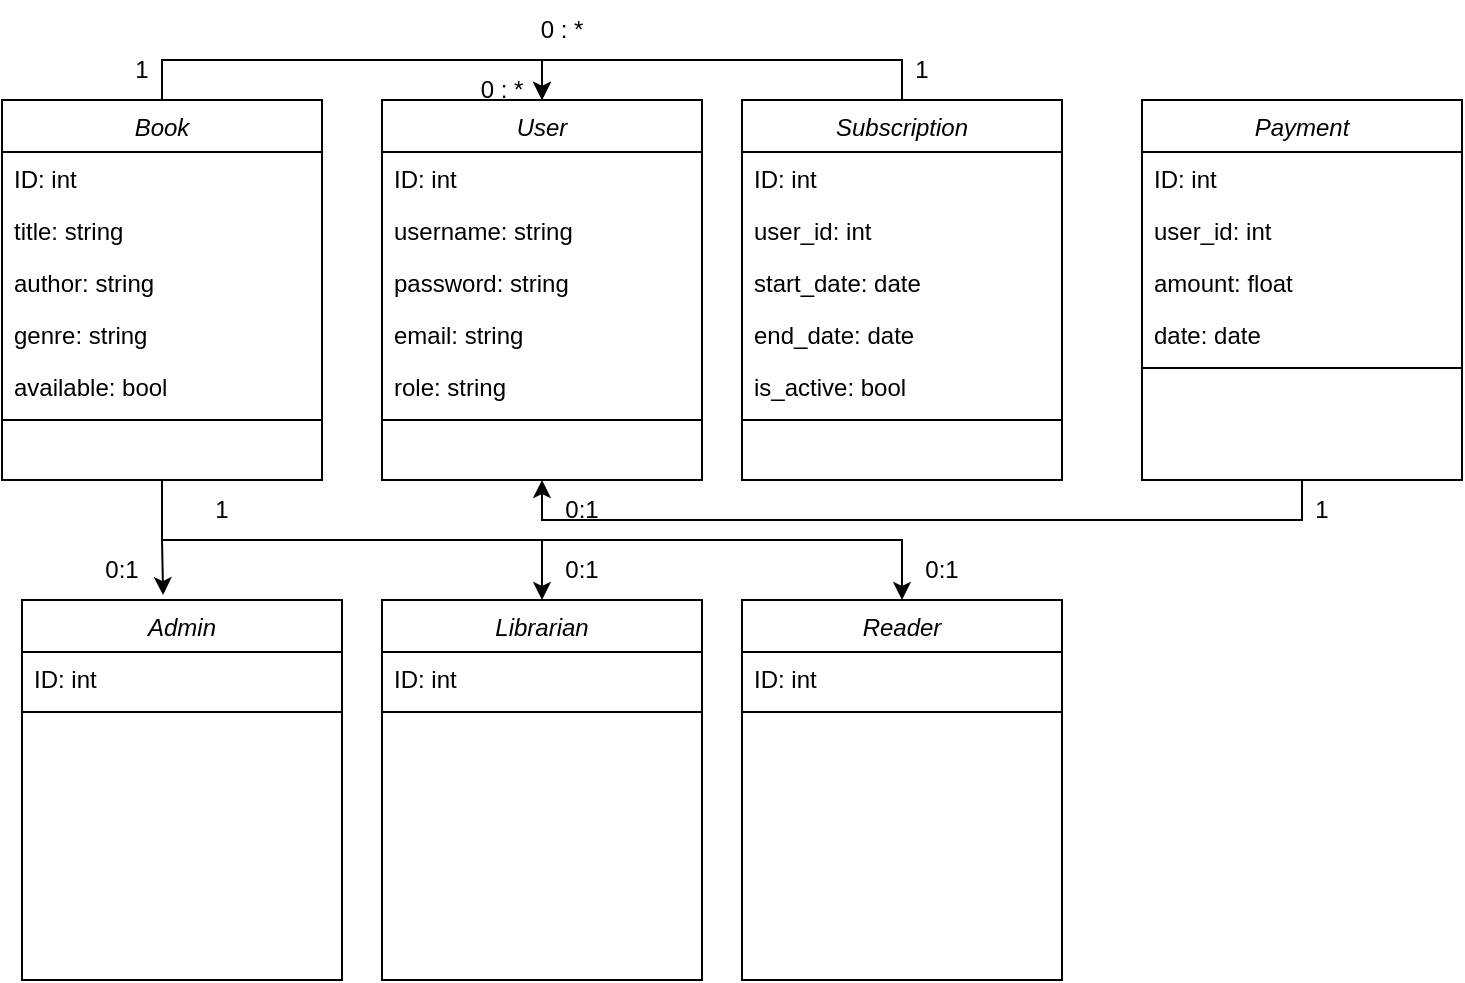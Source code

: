<mxfile version="22.1.8" type="device">
  <diagram id="C5RBs43oDa-KdzZeNtuy" name="Page-1">
    <mxGraphModel dx="435" dy="487" grid="1" gridSize="10" guides="1" tooltips="1" connect="1" arrows="1" fold="1" page="1" pageScale="1" pageWidth="827" pageHeight="1169" math="0" shadow="0">
      <root>
        <mxCell id="WIyWlLk6GJQsqaUBKTNV-0" />
        <mxCell id="WIyWlLk6GJQsqaUBKTNV-1" parent="WIyWlLk6GJQsqaUBKTNV-0" />
        <mxCell id="zkfFHV4jXpPFQw0GAbJ--0" value="User" style="swimlane;fontStyle=2;align=center;verticalAlign=top;childLayout=stackLayout;horizontal=1;startSize=26;horizontalStack=0;resizeParent=1;resizeLast=0;collapsible=1;marginBottom=0;rounded=0;shadow=0;strokeWidth=1;" parent="WIyWlLk6GJQsqaUBKTNV-1" vertex="1">
          <mxGeometry x="220" y="120" width="160" height="190" as="geometry">
            <mxRectangle x="230" y="140" width="160" height="26" as="alternateBounds" />
          </mxGeometry>
        </mxCell>
        <mxCell id="zkfFHV4jXpPFQw0GAbJ--1" value="ID: int" style="text;align=left;verticalAlign=top;spacingLeft=4;spacingRight=4;overflow=hidden;rotatable=0;points=[[0,0.5],[1,0.5]];portConstraint=eastwest;" parent="zkfFHV4jXpPFQw0GAbJ--0" vertex="1">
          <mxGeometry y="26" width="160" height="26" as="geometry" />
        </mxCell>
        <mxCell id="zkfFHV4jXpPFQw0GAbJ--2" value="username: string" style="text;align=left;verticalAlign=top;spacingLeft=4;spacingRight=4;overflow=hidden;rotatable=0;points=[[0,0.5],[1,0.5]];portConstraint=eastwest;rounded=0;shadow=0;html=0;" parent="zkfFHV4jXpPFQw0GAbJ--0" vertex="1">
          <mxGeometry y="52" width="160" height="26" as="geometry" />
        </mxCell>
        <mxCell id="zkfFHV4jXpPFQw0GAbJ--3" value="password: string" style="text;align=left;verticalAlign=top;spacingLeft=4;spacingRight=4;overflow=hidden;rotatable=0;points=[[0,0.5],[1,0.5]];portConstraint=eastwest;rounded=0;shadow=0;html=0;" parent="zkfFHV4jXpPFQw0GAbJ--0" vertex="1">
          <mxGeometry y="78" width="160" height="26" as="geometry" />
        </mxCell>
        <mxCell id="6E3Esb4WBEd-XGrrnNmf-0" value="email: string" style="text;align=left;verticalAlign=top;spacingLeft=4;spacingRight=4;overflow=hidden;rotatable=0;points=[[0,0.5],[1,0.5]];portConstraint=eastwest;rounded=0;shadow=0;html=0;" parent="zkfFHV4jXpPFQw0GAbJ--0" vertex="1">
          <mxGeometry y="104" width="160" height="26" as="geometry" />
        </mxCell>
        <mxCell id="6E3Esb4WBEd-XGrrnNmf-1" value="role: string" style="text;align=left;verticalAlign=top;spacingLeft=4;spacingRight=4;overflow=hidden;rotatable=0;points=[[0,0.5],[1,0.5]];portConstraint=eastwest;rounded=0;shadow=0;html=0;" parent="zkfFHV4jXpPFQw0GAbJ--0" vertex="1">
          <mxGeometry y="130" width="160" height="26" as="geometry" />
        </mxCell>
        <mxCell id="zkfFHV4jXpPFQw0GAbJ--4" value="" style="line;html=1;strokeWidth=1;align=left;verticalAlign=middle;spacingTop=-1;spacingLeft=3;spacingRight=3;rotatable=0;labelPosition=right;points=[];portConstraint=eastwest;" parent="zkfFHV4jXpPFQw0GAbJ--0" vertex="1">
          <mxGeometry y="156" width="160" height="8" as="geometry" />
        </mxCell>
        <mxCell id="9zOza0GsXo4l87shUrGx-17" style="edgeStyle=orthogonalEdgeStyle;rounded=0;orthogonalLoop=1;jettySize=auto;html=1;exitX=0.5;exitY=1;exitDx=0;exitDy=0;entryX=0.5;entryY=0;entryDx=0;entryDy=0;" edge="1" parent="WIyWlLk6GJQsqaUBKTNV-1" source="6E3Esb4WBEd-XGrrnNmf-3" target="9zOza0GsXo4l87shUrGx-14">
          <mxGeometry relative="1" as="geometry" />
        </mxCell>
        <mxCell id="9zOza0GsXo4l87shUrGx-23" style="edgeStyle=orthogonalEdgeStyle;rounded=0;orthogonalLoop=1;jettySize=auto;html=1;exitX=0.5;exitY=1;exitDx=0;exitDy=0;entryX=0.5;entryY=0;entryDx=0;entryDy=0;" edge="1" parent="WIyWlLk6GJQsqaUBKTNV-1" source="6E3Esb4WBEd-XGrrnNmf-3" target="9zOza0GsXo4l87shUrGx-7">
          <mxGeometry relative="1" as="geometry" />
        </mxCell>
        <mxCell id="9zOza0GsXo4l87shUrGx-29" style="edgeStyle=orthogonalEdgeStyle;rounded=0;orthogonalLoop=1;jettySize=auto;html=1;exitX=0.5;exitY=0;exitDx=0;exitDy=0;entryX=0.5;entryY=0;entryDx=0;entryDy=0;" edge="1" parent="WIyWlLk6GJQsqaUBKTNV-1" source="6E3Esb4WBEd-XGrrnNmf-3" target="zkfFHV4jXpPFQw0GAbJ--0">
          <mxGeometry relative="1" as="geometry" />
        </mxCell>
        <mxCell id="6E3Esb4WBEd-XGrrnNmf-3" value="Book" style="swimlane;fontStyle=2;align=center;verticalAlign=top;childLayout=stackLayout;horizontal=1;startSize=26;horizontalStack=0;resizeParent=1;resizeLast=0;collapsible=1;marginBottom=0;rounded=0;shadow=0;strokeWidth=1;" parent="WIyWlLk6GJQsqaUBKTNV-1" vertex="1">
          <mxGeometry x="30" y="120" width="160" height="190" as="geometry">
            <mxRectangle x="230" y="140" width="160" height="26" as="alternateBounds" />
          </mxGeometry>
        </mxCell>
        <mxCell id="6E3Esb4WBEd-XGrrnNmf-4" value="ID: int" style="text;align=left;verticalAlign=top;spacingLeft=4;spacingRight=4;overflow=hidden;rotatable=0;points=[[0,0.5],[1,0.5]];portConstraint=eastwest;" parent="6E3Esb4WBEd-XGrrnNmf-3" vertex="1">
          <mxGeometry y="26" width="160" height="26" as="geometry" />
        </mxCell>
        <mxCell id="6E3Esb4WBEd-XGrrnNmf-5" value="title: string" style="text;align=left;verticalAlign=top;spacingLeft=4;spacingRight=4;overflow=hidden;rotatable=0;points=[[0,0.5],[1,0.5]];portConstraint=eastwest;rounded=0;shadow=0;html=0;" parent="6E3Esb4WBEd-XGrrnNmf-3" vertex="1">
          <mxGeometry y="52" width="160" height="26" as="geometry" />
        </mxCell>
        <mxCell id="6E3Esb4WBEd-XGrrnNmf-6" value="author: string" style="text;align=left;verticalAlign=top;spacingLeft=4;spacingRight=4;overflow=hidden;rotatable=0;points=[[0,0.5],[1,0.5]];portConstraint=eastwest;rounded=0;shadow=0;html=0;" parent="6E3Esb4WBEd-XGrrnNmf-3" vertex="1">
          <mxGeometry y="78" width="160" height="26" as="geometry" />
        </mxCell>
        <mxCell id="6E3Esb4WBEd-XGrrnNmf-7" value="genre: string" style="text;align=left;verticalAlign=top;spacingLeft=4;spacingRight=4;overflow=hidden;rotatable=0;points=[[0,0.5],[1,0.5]];portConstraint=eastwest;rounded=0;shadow=0;html=0;" parent="6E3Esb4WBEd-XGrrnNmf-3" vertex="1">
          <mxGeometry y="104" width="160" height="26" as="geometry" />
        </mxCell>
        <mxCell id="6E3Esb4WBEd-XGrrnNmf-8" value="available: bool" style="text;align=left;verticalAlign=top;spacingLeft=4;spacingRight=4;overflow=hidden;rotatable=0;points=[[0,0.5],[1,0.5]];portConstraint=eastwest;rounded=0;shadow=0;html=0;" parent="6E3Esb4WBEd-XGrrnNmf-3" vertex="1">
          <mxGeometry y="130" width="160" height="26" as="geometry" />
        </mxCell>
        <mxCell id="6E3Esb4WBEd-XGrrnNmf-9" value="" style="line;html=1;strokeWidth=1;align=left;verticalAlign=middle;spacingTop=-1;spacingLeft=3;spacingRight=3;rotatable=0;labelPosition=right;points=[];portConstraint=eastwest;" parent="6E3Esb4WBEd-XGrrnNmf-3" vertex="1">
          <mxGeometry y="156" width="160" height="8" as="geometry" />
        </mxCell>
        <mxCell id="9zOza0GsXo4l87shUrGx-32" style="edgeStyle=orthogonalEdgeStyle;rounded=0;orthogonalLoop=1;jettySize=auto;html=1;exitX=0.5;exitY=1;exitDx=0;exitDy=0;entryX=0.5;entryY=1;entryDx=0;entryDy=0;" edge="1" parent="WIyWlLk6GJQsqaUBKTNV-1" source="6E3Esb4WBEd-XGrrnNmf-10" target="zkfFHV4jXpPFQw0GAbJ--0">
          <mxGeometry relative="1" as="geometry" />
        </mxCell>
        <mxCell id="6E3Esb4WBEd-XGrrnNmf-10" value="Payment" style="swimlane;fontStyle=2;align=center;verticalAlign=top;childLayout=stackLayout;horizontal=1;startSize=26;horizontalStack=0;resizeParent=1;resizeLast=0;collapsible=1;marginBottom=0;rounded=0;shadow=0;strokeWidth=1;" parent="WIyWlLk6GJQsqaUBKTNV-1" vertex="1">
          <mxGeometry x="600" y="120" width="160" height="190" as="geometry">
            <mxRectangle x="230" y="140" width="160" height="26" as="alternateBounds" />
          </mxGeometry>
        </mxCell>
        <mxCell id="6E3Esb4WBEd-XGrrnNmf-11" value="ID: int" style="text;align=left;verticalAlign=top;spacingLeft=4;spacingRight=4;overflow=hidden;rotatable=0;points=[[0,0.5],[1,0.5]];portConstraint=eastwest;" parent="6E3Esb4WBEd-XGrrnNmf-10" vertex="1">
          <mxGeometry y="26" width="160" height="26" as="geometry" />
        </mxCell>
        <mxCell id="6E3Esb4WBEd-XGrrnNmf-12" value="user_id: int" style="text;align=left;verticalAlign=top;spacingLeft=4;spacingRight=4;overflow=hidden;rotatable=0;points=[[0,0.5],[1,0.5]];portConstraint=eastwest;rounded=0;shadow=0;html=0;" parent="6E3Esb4WBEd-XGrrnNmf-10" vertex="1">
          <mxGeometry y="52" width="160" height="26" as="geometry" />
        </mxCell>
        <mxCell id="6E3Esb4WBEd-XGrrnNmf-13" value="amount: float&#xa;" style="text;align=left;verticalAlign=top;spacingLeft=4;spacingRight=4;overflow=hidden;rotatable=0;points=[[0,0.5],[1,0.5]];portConstraint=eastwest;rounded=0;shadow=0;html=0;" parent="6E3Esb4WBEd-XGrrnNmf-10" vertex="1">
          <mxGeometry y="78" width="160" height="26" as="geometry" />
        </mxCell>
        <mxCell id="6E3Esb4WBEd-XGrrnNmf-14" value="date: date" style="text;align=left;verticalAlign=top;spacingLeft=4;spacingRight=4;overflow=hidden;rotatable=0;points=[[0,0.5],[1,0.5]];portConstraint=eastwest;rounded=0;shadow=0;html=0;" parent="6E3Esb4WBEd-XGrrnNmf-10" vertex="1">
          <mxGeometry y="104" width="160" height="26" as="geometry" />
        </mxCell>
        <mxCell id="6E3Esb4WBEd-XGrrnNmf-16" value="" style="line;html=1;strokeWidth=1;align=left;verticalAlign=middle;spacingTop=-1;spacingLeft=3;spacingRight=3;rotatable=0;labelPosition=right;points=[];portConstraint=eastwest;" parent="6E3Esb4WBEd-XGrrnNmf-10" vertex="1">
          <mxGeometry y="130" width="160" height="8" as="geometry" />
        </mxCell>
        <mxCell id="9zOza0GsXo4l87shUrGx-26" style="edgeStyle=orthogonalEdgeStyle;rounded=0;orthogonalLoop=1;jettySize=auto;html=1;exitX=0.5;exitY=0;exitDx=0;exitDy=0;entryX=0.5;entryY=0;entryDx=0;entryDy=0;" edge="1" parent="WIyWlLk6GJQsqaUBKTNV-1" source="6E3Esb4WBEd-XGrrnNmf-17" target="zkfFHV4jXpPFQw0GAbJ--0">
          <mxGeometry relative="1" as="geometry" />
        </mxCell>
        <mxCell id="6E3Esb4WBEd-XGrrnNmf-17" value="Subscription" style="swimlane;fontStyle=2;align=center;verticalAlign=top;childLayout=stackLayout;horizontal=1;startSize=26;horizontalStack=0;resizeParent=1;resizeLast=0;collapsible=1;marginBottom=0;rounded=0;shadow=0;strokeWidth=1;" parent="WIyWlLk6GJQsqaUBKTNV-1" vertex="1">
          <mxGeometry x="400" y="120" width="160" height="190" as="geometry">
            <mxRectangle x="230" y="140" width="160" height="26" as="alternateBounds" />
          </mxGeometry>
        </mxCell>
        <mxCell id="6E3Esb4WBEd-XGrrnNmf-18" value="ID: int" style="text;align=left;verticalAlign=top;spacingLeft=4;spacingRight=4;overflow=hidden;rotatable=0;points=[[0,0.5],[1,0.5]];portConstraint=eastwest;" parent="6E3Esb4WBEd-XGrrnNmf-17" vertex="1">
          <mxGeometry y="26" width="160" height="26" as="geometry" />
        </mxCell>
        <mxCell id="6E3Esb4WBEd-XGrrnNmf-19" value="user_id: int" style="text;align=left;verticalAlign=top;spacingLeft=4;spacingRight=4;overflow=hidden;rotatable=0;points=[[0,0.5],[1,0.5]];portConstraint=eastwest;rounded=0;shadow=0;html=0;" parent="6E3Esb4WBEd-XGrrnNmf-17" vertex="1">
          <mxGeometry y="52" width="160" height="26" as="geometry" />
        </mxCell>
        <mxCell id="6E3Esb4WBEd-XGrrnNmf-20" value="start_date: date" style="text;align=left;verticalAlign=top;spacingLeft=4;spacingRight=4;overflow=hidden;rotatable=0;points=[[0,0.5],[1,0.5]];portConstraint=eastwest;rounded=0;shadow=0;html=0;" parent="6E3Esb4WBEd-XGrrnNmf-17" vertex="1">
          <mxGeometry y="78" width="160" height="26" as="geometry" />
        </mxCell>
        <mxCell id="6E3Esb4WBEd-XGrrnNmf-21" value="end_date: date" style="text;align=left;verticalAlign=top;spacingLeft=4;spacingRight=4;overflow=hidden;rotatable=0;points=[[0,0.5],[1,0.5]];portConstraint=eastwest;rounded=0;shadow=0;html=0;" parent="6E3Esb4WBEd-XGrrnNmf-17" vertex="1">
          <mxGeometry y="104" width="160" height="26" as="geometry" />
        </mxCell>
        <mxCell id="6E3Esb4WBEd-XGrrnNmf-22" value="is_active: bool" style="text;align=left;verticalAlign=top;spacingLeft=4;spacingRight=4;overflow=hidden;rotatable=0;points=[[0,0.5],[1,0.5]];portConstraint=eastwest;rounded=0;shadow=0;html=0;" parent="6E3Esb4WBEd-XGrrnNmf-17" vertex="1">
          <mxGeometry y="130" width="160" height="26" as="geometry" />
        </mxCell>
        <mxCell id="6E3Esb4WBEd-XGrrnNmf-23" value="" style="line;html=1;strokeWidth=1;align=left;verticalAlign=middle;spacingTop=-1;spacingLeft=3;spacingRight=3;rotatable=0;labelPosition=right;points=[];portConstraint=eastwest;" parent="6E3Esb4WBEd-XGrrnNmf-17" vertex="1">
          <mxGeometry y="156" width="160" height="8" as="geometry" />
        </mxCell>
        <mxCell id="9zOza0GsXo4l87shUrGx-0" value="Admin" style="swimlane;fontStyle=2;align=center;verticalAlign=top;childLayout=stackLayout;horizontal=1;startSize=26;horizontalStack=0;resizeParent=1;resizeLast=0;collapsible=1;marginBottom=0;rounded=0;shadow=0;strokeWidth=1;" vertex="1" parent="WIyWlLk6GJQsqaUBKTNV-1">
          <mxGeometry x="40" y="370" width="160" height="190" as="geometry">
            <mxRectangle x="230" y="140" width="160" height="26" as="alternateBounds" />
          </mxGeometry>
        </mxCell>
        <mxCell id="9zOza0GsXo4l87shUrGx-1" value="ID: int" style="text;align=left;verticalAlign=top;spacingLeft=4;spacingRight=4;overflow=hidden;rotatable=0;points=[[0,0.5],[1,0.5]];portConstraint=eastwest;" vertex="1" parent="9zOza0GsXo4l87shUrGx-0">
          <mxGeometry y="26" width="160" height="26" as="geometry" />
        </mxCell>
        <mxCell id="9zOza0GsXo4l87shUrGx-6" value="" style="line;html=1;strokeWidth=1;align=left;verticalAlign=middle;spacingTop=-1;spacingLeft=3;spacingRight=3;rotatable=0;labelPosition=right;points=[];portConstraint=eastwest;" vertex="1" parent="9zOza0GsXo4l87shUrGx-0">
          <mxGeometry y="52" width="160" height="8" as="geometry" />
        </mxCell>
        <mxCell id="9zOza0GsXo4l87shUrGx-7" value="Librarian" style="swimlane;fontStyle=2;align=center;verticalAlign=top;childLayout=stackLayout;horizontal=1;startSize=26;horizontalStack=0;resizeParent=1;resizeLast=0;collapsible=1;marginBottom=0;rounded=0;shadow=0;strokeWidth=1;" vertex="1" parent="WIyWlLk6GJQsqaUBKTNV-1">
          <mxGeometry x="220" y="370" width="160" height="190" as="geometry">
            <mxRectangle x="230" y="140" width="160" height="26" as="alternateBounds" />
          </mxGeometry>
        </mxCell>
        <mxCell id="9zOza0GsXo4l87shUrGx-8" value="ID: int" style="text;align=left;verticalAlign=top;spacingLeft=4;spacingRight=4;overflow=hidden;rotatable=0;points=[[0,0.5],[1,0.5]];portConstraint=eastwest;" vertex="1" parent="9zOza0GsXo4l87shUrGx-7">
          <mxGeometry y="26" width="160" height="26" as="geometry" />
        </mxCell>
        <mxCell id="9zOza0GsXo4l87shUrGx-13" value="" style="line;html=1;strokeWidth=1;align=left;verticalAlign=middle;spacingTop=-1;spacingLeft=3;spacingRight=3;rotatable=0;labelPosition=right;points=[];portConstraint=eastwest;" vertex="1" parent="9zOza0GsXo4l87shUrGx-7">
          <mxGeometry y="52" width="160" height="8" as="geometry" />
        </mxCell>
        <mxCell id="9zOza0GsXo4l87shUrGx-14" value="Reader" style="swimlane;fontStyle=2;align=center;verticalAlign=top;childLayout=stackLayout;horizontal=1;startSize=26;horizontalStack=0;resizeParent=1;resizeLast=0;collapsible=1;marginBottom=0;rounded=0;shadow=0;strokeWidth=1;" vertex="1" parent="WIyWlLk6GJQsqaUBKTNV-1">
          <mxGeometry x="400" y="370" width="160" height="190" as="geometry">
            <mxRectangle x="230" y="140" width="160" height="26" as="alternateBounds" />
          </mxGeometry>
        </mxCell>
        <mxCell id="9zOza0GsXo4l87shUrGx-15" value="ID: int" style="text;align=left;verticalAlign=top;spacingLeft=4;spacingRight=4;overflow=hidden;rotatable=0;points=[[0,0.5],[1,0.5]];portConstraint=eastwest;" vertex="1" parent="9zOza0GsXo4l87shUrGx-14">
          <mxGeometry y="26" width="160" height="26" as="geometry" />
        </mxCell>
        <mxCell id="9zOza0GsXo4l87shUrGx-16" value="" style="line;html=1;strokeWidth=1;align=left;verticalAlign=middle;spacingTop=-1;spacingLeft=3;spacingRight=3;rotatable=0;labelPosition=right;points=[];portConstraint=eastwest;" vertex="1" parent="9zOza0GsXo4l87shUrGx-14">
          <mxGeometry y="52" width="160" height="8" as="geometry" />
        </mxCell>
        <mxCell id="9zOza0GsXo4l87shUrGx-18" value="0:1" style="text;strokeColor=none;align=center;fillColor=none;html=1;verticalAlign=middle;whiteSpace=wrap;rounded=0;" vertex="1" parent="WIyWlLk6GJQsqaUBKTNV-1">
          <mxGeometry x="470" y="340" width="60" height="30" as="geometry" />
        </mxCell>
        <mxCell id="9zOza0GsXo4l87shUrGx-19" value="1" style="text;strokeColor=none;align=center;fillColor=none;html=1;verticalAlign=middle;whiteSpace=wrap;rounded=0;" vertex="1" parent="WIyWlLk6GJQsqaUBKTNV-1">
          <mxGeometry x="110" y="310" width="60" height="30" as="geometry" />
        </mxCell>
        <mxCell id="9zOza0GsXo4l87shUrGx-21" value="0:1" style="text;strokeColor=none;align=center;fillColor=none;html=1;verticalAlign=middle;whiteSpace=wrap;rounded=0;" vertex="1" parent="WIyWlLk6GJQsqaUBKTNV-1">
          <mxGeometry x="290" y="340" width="60" height="30" as="geometry" />
        </mxCell>
        <mxCell id="9zOza0GsXo4l87shUrGx-24" style="edgeStyle=orthogonalEdgeStyle;rounded=0;orthogonalLoop=1;jettySize=auto;html=1;exitX=0.5;exitY=1;exitDx=0;exitDy=0;entryX=0.441;entryY=-0.013;entryDx=0;entryDy=0;entryPerimeter=0;" edge="1" parent="WIyWlLk6GJQsqaUBKTNV-1" source="6E3Esb4WBEd-XGrrnNmf-3" target="9zOza0GsXo4l87shUrGx-0">
          <mxGeometry relative="1" as="geometry" />
        </mxCell>
        <mxCell id="9zOza0GsXo4l87shUrGx-25" value="0:1" style="text;strokeColor=none;align=center;fillColor=none;html=1;verticalAlign=middle;whiteSpace=wrap;rounded=0;" vertex="1" parent="WIyWlLk6GJQsqaUBKTNV-1">
          <mxGeometry x="60" y="340" width="60" height="30" as="geometry" />
        </mxCell>
        <mxCell id="9zOza0GsXo4l87shUrGx-27" value="1" style="text;strokeColor=none;align=center;fillColor=none;html=1;verticalAlign=middle;whiteSpace=wrap;rounded=0;" vertex="1" parent="WIyWlLk6GJQsqaUBKTNV-1">
          <mxGeometry x="460" y="90" width="60" height="30" as="geometry" />
        </mxCell>
        <mxCell id="9zOza0GsXo4l87shUrGx-28" value="0 : *" style="text;strokeColor=none;align=center;fillColor=none;html=1;verticalAlign=middle;whiteSpace=wrap;rounded=0;" vertex="1" parent="WIyWlLk6GJQsqaUBKTNV-1">
          <mxGeometry x="280" y="70" width="60" height="30" as="geometry" />
        </mxCell>
        <mxCell id="9zOza0GsXo4l87shUrGx-30" value="0 : *" style="text;strokeColor=none;align=center;fillColor=none;html=1;verticalAlign=middle;whiteSpace=wrap;rounded=0;" vertex="1" parent="WIyWlLk6GJQsqaUBKTNV-1">
          <mxGeometry x="250" y="100" width="60" height="30" as="geometry" />
        </mxCell>
        <mxCell id="9zOza0GsXo4l87shUrGx-31" value="1" style="text;strokeColor=none;align=center;fillColor=none;html=1;verticalAlign=middle;whiteSpace=wrap;rounded=0;" vertex="1" parent="WIyWlLk6GJQsqaUBKTNV-1">
          <mxGeometry x="70" y="90" width="60" height="30" as="geometry" />
        </mxCell>
        <mxCell id="9zOza0GsXo4l87shUrGx-33" value="0:1" style="text;strokeColor=none;align=center;fillColor=none;html=1;verticalAlign=middle;whiteSpace=wrap;rounded=0;" vertex="1" parent="WIyWlLk6GJQsqaUBKTNV-1">
          <mxGeometry x="290" y="310" width="60" height="30" as="geometry" />
        </mxCell>
        <mxCell id="9zOza0GsXo4l87shUrGx-34" value="1" style="text;strokeColor=none;align=center;fillColor=none;html=1;verticalAlign=middle;whiteSpace=wrap;rounded=0;" vertex="1" parent="WIyWlLk6GJQsqaUBKTNV-1">
          <mxGeometry x="660" y="310" width="60" height="30" as="geometry" />
        </mxCell>
      </root>
    </mxGraphModel>
  </diagram>
</mxfile>
